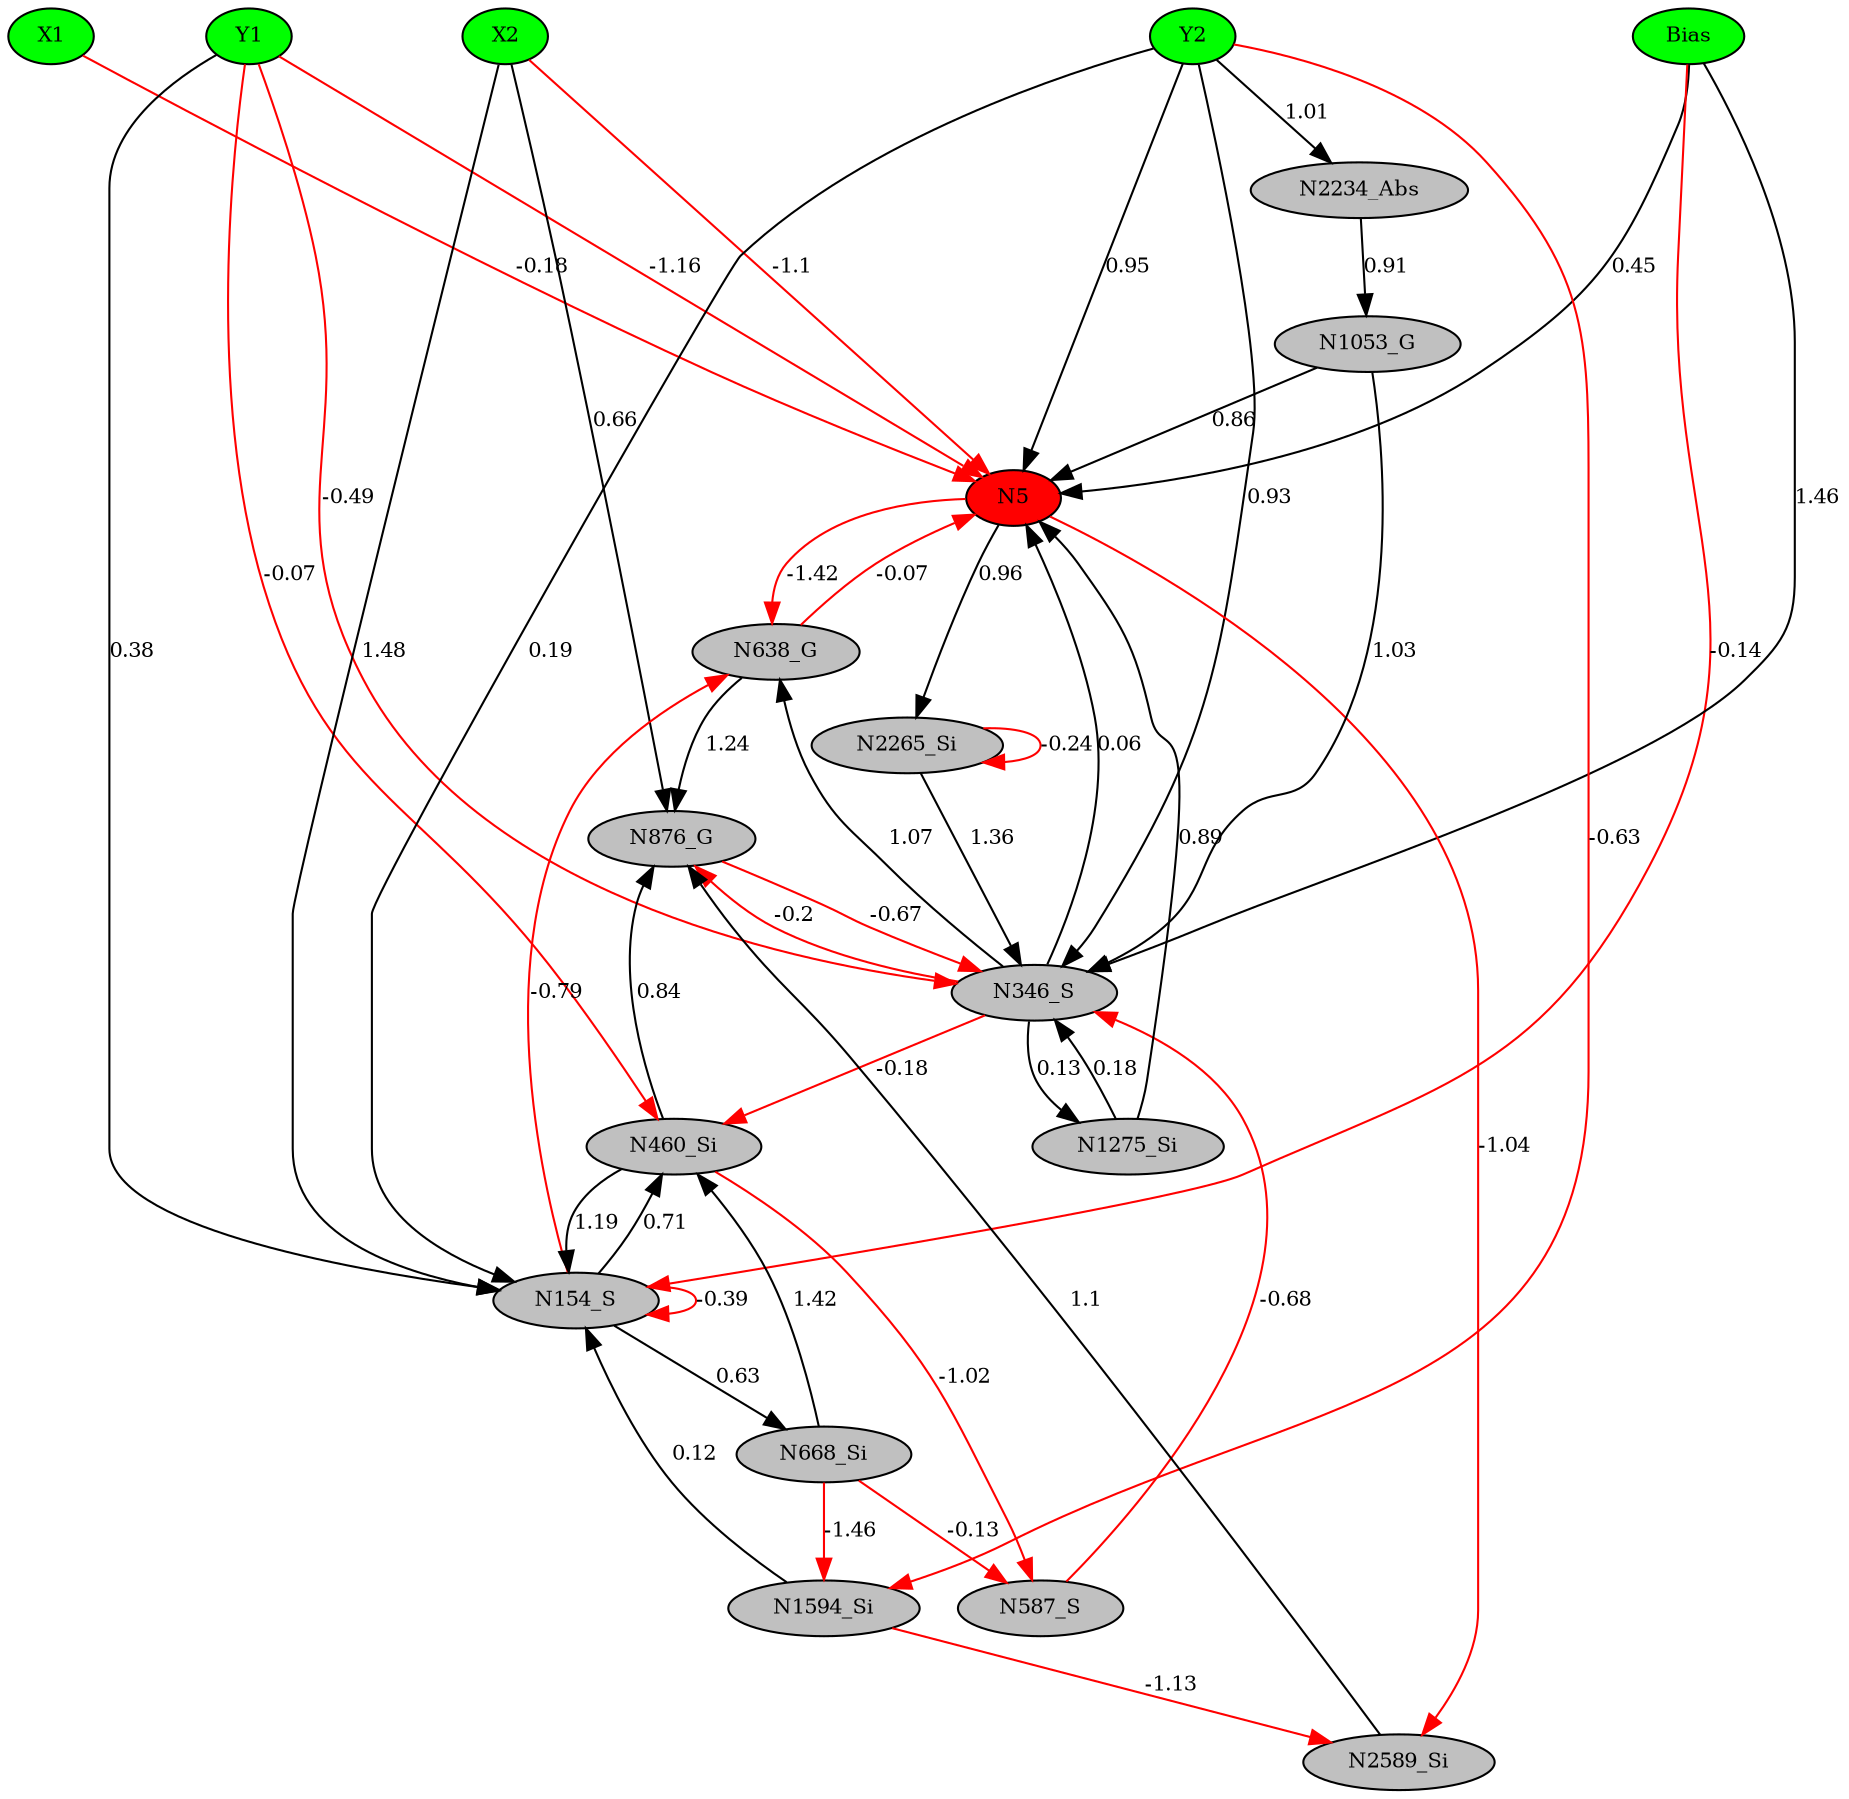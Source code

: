 digraph g { 
N0 [shape=ellipse, label=Bias,fontsize=10,height=0.1,width=0.1,style=filled,fillcolor=green]
N1[shape=ellipse label=X1,fontsize=10,height=0.1,width=0.1,style=filled,fillcolor=green]
N2[shape=ellipse label=Y1,fontsize=10,height=0.1,width=0.1,style=filled,fillcolor=green]
N3[shape=ellipse label=X2,fontsize=10,height=0.1,width=0.1,style=filled,fillcolor=green]
N4[shape=ellipse label=Y2,fontsize=10,height=0.1,width=0.1,style=filled,fillcolor=green]
N5[shape=ellipse,fontsize = 10, height = 0.1, width = 0.1, style = filled, fillcolor = red]
N154[shape=ellipse, label=N154_S,fontsize=10,height=0.1,width=0.1,style=filled,fillcolor=gray]
N346[shape=ellipse, label=N346_S,fontsize=10,height=0.1,width=0.1,style=filled,fillcolor=gray]
N460[shape=ellipse, label=N460_Si,fontsize=10,height=0.1,width=0.1,style=filled,fillcolor=gray]
N587[shape=ellipse, label=N587_S,fontsize=10,height=0.1,width=0.1,style=filled,fillcolor=gray]
N638[shape=ellipse, label=N638_G,fontsize=10,height=0.1,width=0.1,style=filled,fillcolor=gray]
N668[shape=ellipse, label=N668_Si,fontsize=10,height=0.1,width=0.1,style=filled,fillcolor=gray]
N876[shape=ellipse, label=N876_G,fontsize=10,height=0.1,width=0.1,style=filled,fillcolor=gray]
N1053[shape=ellipse, label=N1053_G,fontsize=10,height=0.1,width=0.1,style=filled,fillcolor=gray]
N1275[shape=ellipse, label=N1275_Si,fontsize=10,height=0.1,width=0.1,style=filled,fillcolor=gray]
N1594[shape=ellipse, label=N1594_Si,fontsize=10,height=0.1,width=0.1,style=filled,fillcolor=gray]
N2234[shape=ellipse, label=N2234_Abs,fontsize=10,height=0.1,width=0.1,style=filled,fillcolor=gray]
N2265[shape=ellipse, label=N2265_Si,fontsize=10,height=0.1,width=0.1,style=filled,fillcolor=gray]
N2589[shape=ellipse, label=N2589_Si,fontsize=10,height=0.1,width=0.1,style=filled,fillcolor=gray]
N0 -> N5 [color=black] [ label=0.45,fontsize=10]
N1 -> N5 [color=red] [arrowType=inv][ label=-0.18,fontsize=10]
N3 -> N5 [color=red] [arrowType=inv][ label=-1.1,fontsize=10]
N4 -> N5 [color=black] [ label=0.95,fontsize=10]
N2 -> N154 [color=black] [ label=0.38,fontsize=10]
N2 -> N5 [color=red] [arrowType=inv][ label=-1.16,fontsize=10]
N0 -> N154 [color=red] [arrowType=inv][ label=-0.14,fontsize=10]
N346 -> N5 [color=black] [ label=0.06,fontsize=10]
N154 -> N460 [color=black] [ label=0.71,fontsize=10]
N0 -> N346 [color=black] [ label=1.46,fontsize=10]
N460 -> N587 [color=red] [arrowType=inv][ label=-1.02,fontsize=10]
N587 -> N346 [color=red] [arrowType=inv][ label=-0.68,fontsize=10]
N2 -> N460 [color=red] [arrowType=inv][ label=-0.07,fontsize=10]
N346 -> N638 [color=black] [ label=1.07,fontsize=10]
N638 -> N5 [color=red] [arrowType=inv][ label=-0.07,fontsize=10]
N154 -> N668 [color=black] [ label=0.63,fontsize=10]
N668 -> N460 [color=black] [ label=1.42,fontsize=10]
N4 -> N154 [color=black] [ label=0.19,fontsize=10]
N460 -> N154 [color=black] [ label=1.19,fontsize=10]
N154 -> N154 [color=red] [arrowType=inv][ label=-0.39,fontsize=10]
N4 -> N346 [color=black] [ label=0.93,fontsize=10]
N460 -> N876 [color=black] [ label=0.84,fontsize=10]
N876 -> N346 [color=red] [arrowType=inv][ label=-0.67,fontsize=10]
N346 -> N460 [color=red] [arrowType=inv][ label=-0.18,fontsize=10]
N668 -> N587 [color=red] [arrowType=inv][ label=-0.13,fontsize=10]
N1053 -> N5 [color=black] [ label=0.86,fontsize=10]
N346 -> N1275 [color=black] [ label=0.13,fontsize=10]
N1275 -> N5 [color=black] [ label=0.89,fontsize=10]
N2 -> N346 [color=red] [arrowType=inv][ label=-0.49,fontsize=10]
N1053 -> N346 [color=black] [ label=1.03,fontsize=10]
N638 -> N876 [color=black] [ label=1.24,fontsize=10]
N4 -> N1594 [color=red] [arrowType=inv][ label=-0.63,fontsize=10]
N1594 -> N154 [color=black] [ label=0.12,fontsize=10]
N154 -> N638 [color=red] [arrowType=inv][ label=-0.79,fontsize=10]
N3 -> N154 [color=black] [ label=1.48,fontsize=10]
N4 -> N2234 [color=black] [ label=1.01,fontsize=10]
N2234 -> N1053 [color=black] [ label=0.91,fontsize=10]
N5 -> N2265 [color=black] [ label=0.96,fontsize=10]
N2265 -> N346 [color=black] [ label=1.36,fontsize=10]
N346 -> N876 [color=red] [arrowType=inv][ label=-0.2,fontsize=10]
N5 -> N638 [color=red] [arrowType=inv][ label=-1.42,fontsize=10]
N3 -> N876 [color=black] [ label=0.66,fontsize=10]
N668 -> N1594 [color=red] [arrowType=inv][ label=-1.46,fontsize=10]
N1594 -> N2589 [color=red] [arrowType=inv][ label=-1.13,fontsize=10]
N2589 -> N876 [color=black] [ label=1.1,fontsize=10]
N5 -> N2589 [color=red] [arrowType=inv][ label=-1.04,fontsize=10]
N2265 -> N2265 [color=red] [arrowType=inv][ label=-0.24,fontsize=10]
N1275 -> N346 [color=black] [ label=0.18,fontsize=10]
 { rank=same; 
N5
 } 
 { rank=same; 
N1 ->N2 ->N3 ->N4 ->N0 [style=invis]
 } 
}

